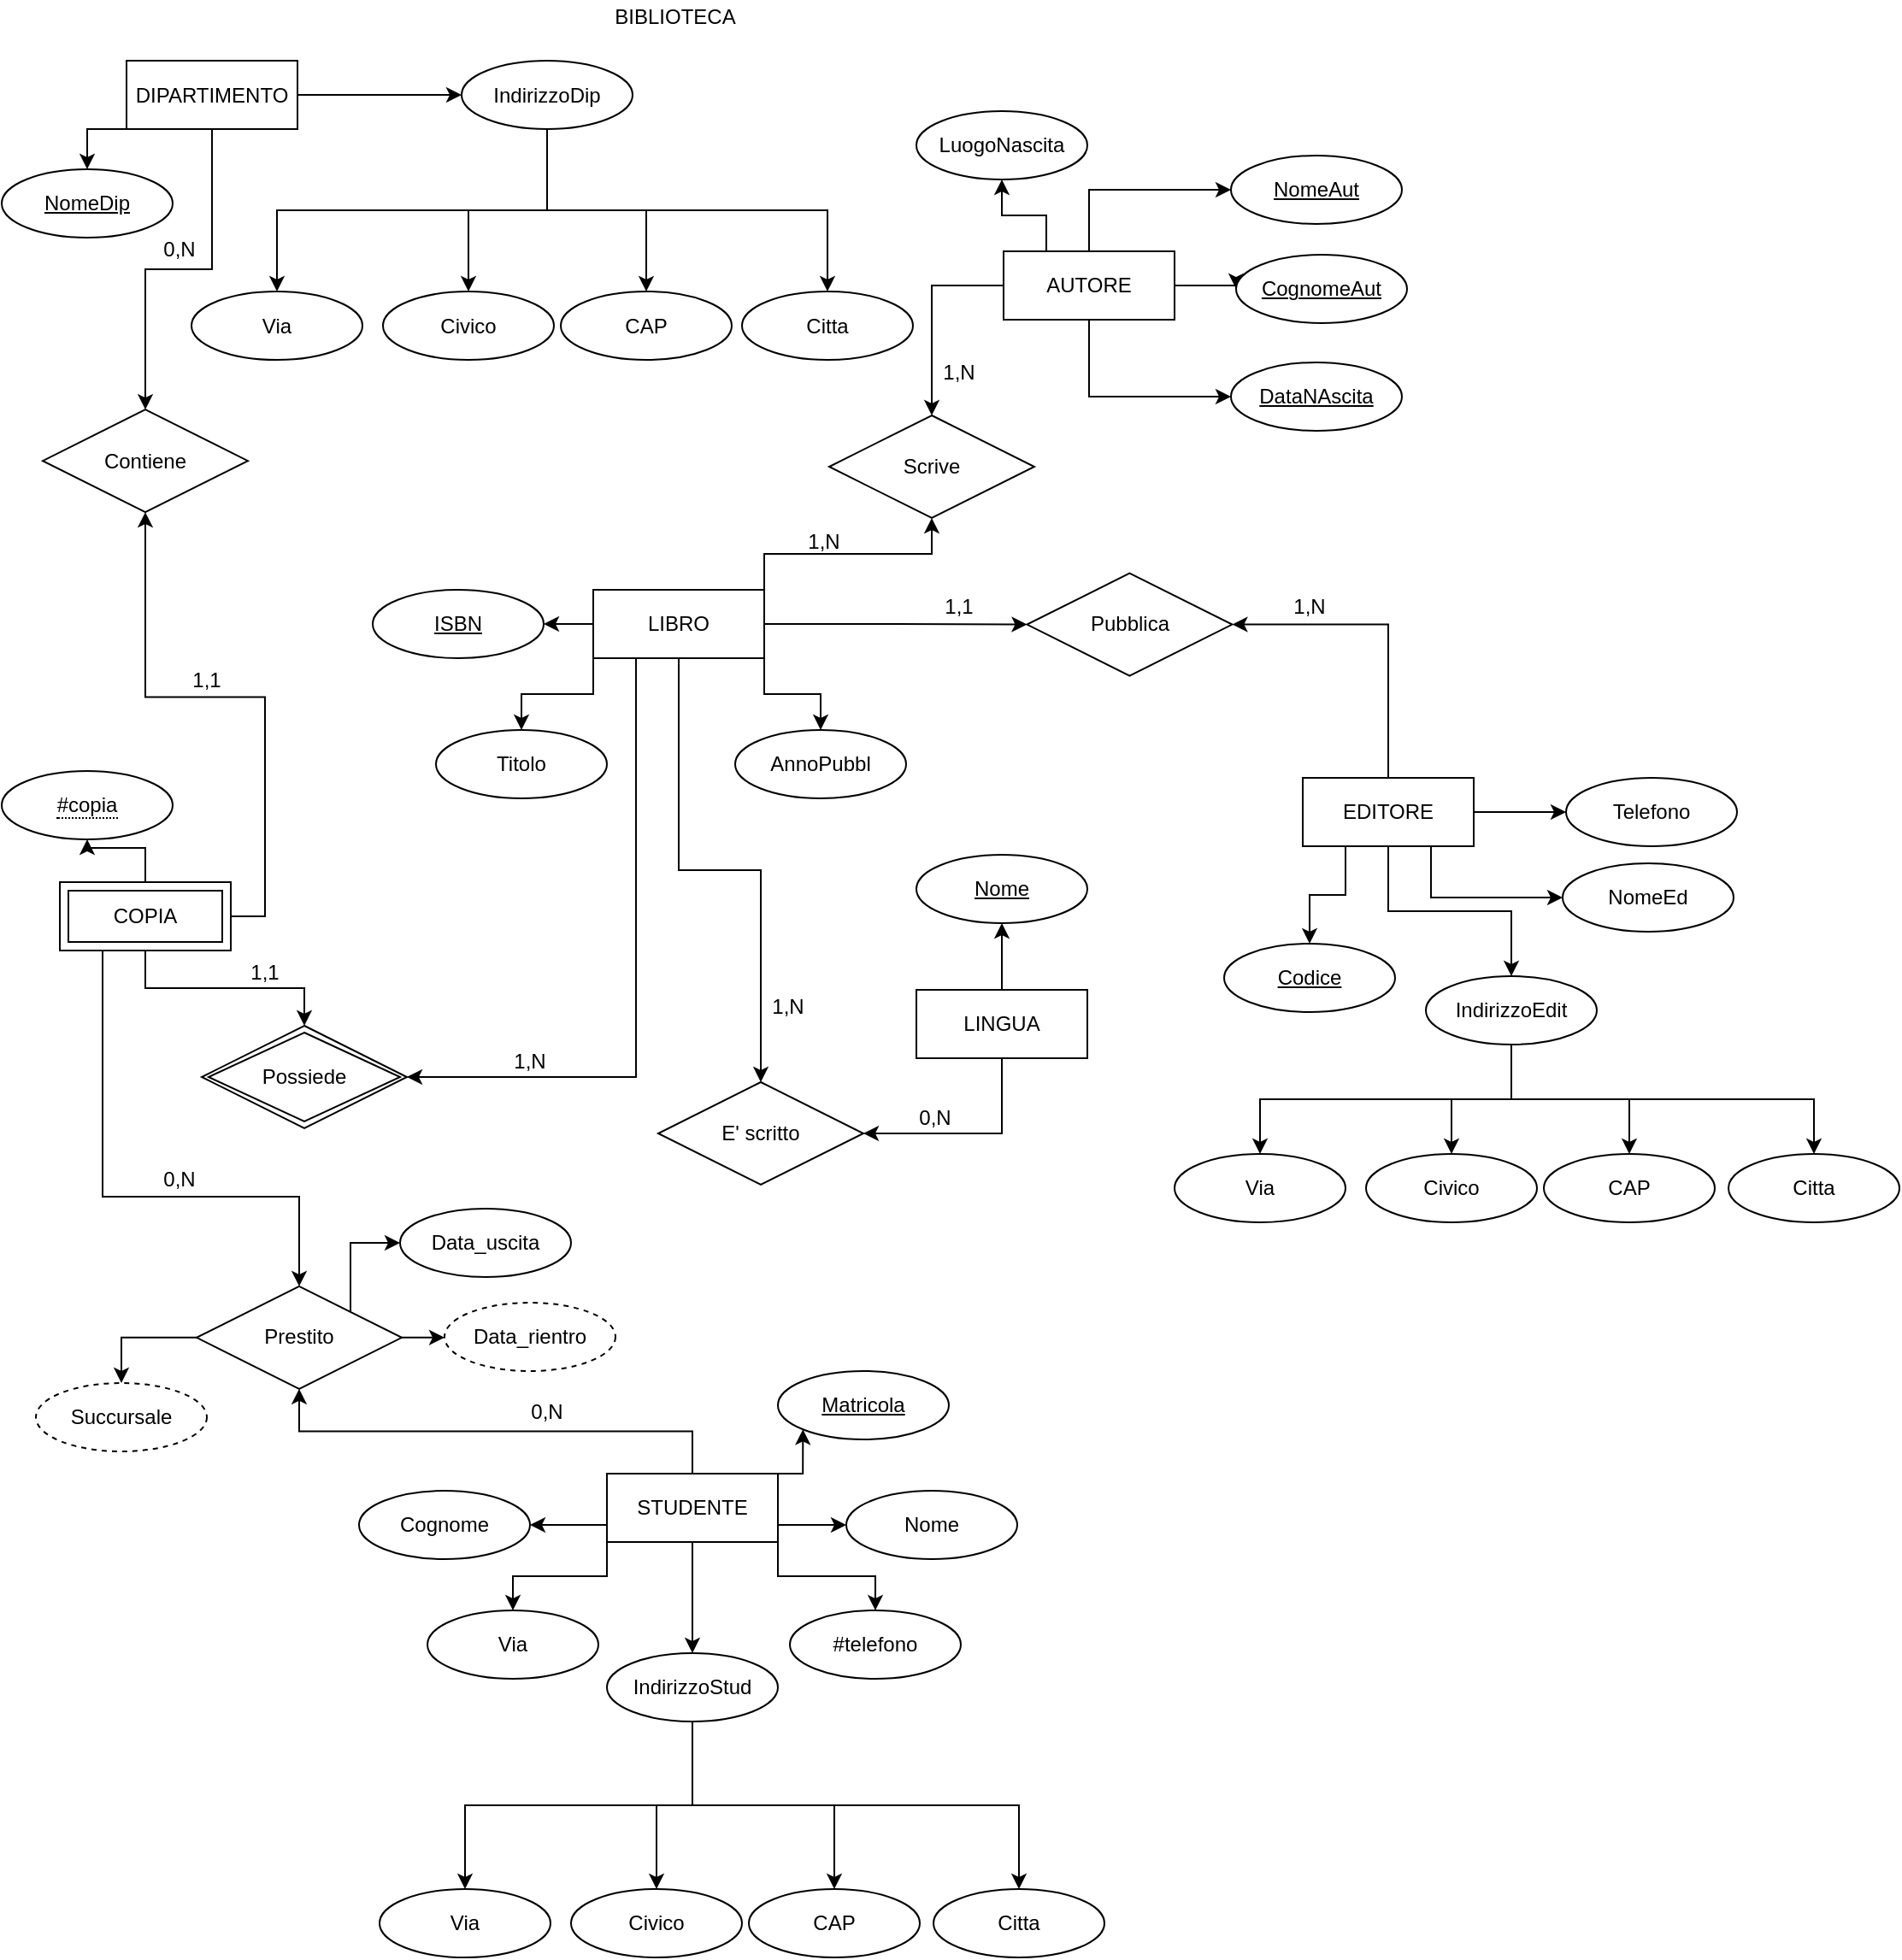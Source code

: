 <mxfile version="12.9.5" type="google"><diagram id="_hkSEpQcrj6tf6jCytnr" name="Page-1"><mxGraphModel dx="1108" dy="460" grid="0" gridSize="10" guides="1" tooltips="1" connect="1" arrows="1" fold="1" page="1" pageScale="1" pageWidth="827" pageHeight="1169" math="0" shadow="0"><root><mxCell id="0"/><mxCell id="1" parent="0"/><mxCell id="EYLl3Ns2B_sOBYtFW0oG-2" value="BIBLIOTECA" style="text;html=1;strokeColor=none;fillColor=none;align=center;verticalAlign=middle;whiteSpace=wrap;rounded=0;" parent="1" vertex="1"><mxGeometry x="374" width="40" height="20" as="geometry"/></mxCell><mxCell id="EYLl3Ns2B_sOBYtFW0oG-32" style="edgeStyle=orthogonalEdgeStyle;rounded=0;orthogonalLoop=1;jettySize=auto;html=1;exitX=0;exitY=0.5;exitDx=0;exitDy=0;" parent="1" source="EYLl3Ns2B_sOBYtFW0oG-10" target="EYLl3Ns2B_sOBYtFW0oG-31" edge="1"><mxGeometry relative="1" as="geometry"/></mxCell><mxCell id="EYLl3Ns2B_sOBYtFW0oG-43" style="edgeStyle=orthogonalEdgeStyle;rounded=0;orthogonalLoop=1;jettySize=auto;html=1;exitX=0;exitY=1;exitDx=0;exitDy=0;" parent="1" source="EYLl3Ns2B_sOBYtFW0oG-10" target="EYLl3Ns2B_sOBYtFW0oG-42" edge="1"><mxGeometry relative="1" as="geometry"/></mxCell><mxCell id="EYLl3Ns2B_sOBYtFW0oG-48" style="edgeStyle=orthogonalEdgeStyle;rounded=0;orthogonalLoop=1;jettySize=auto;html=1;exitX=1;exitY=1;exitDx=0;exitDy=0;" parent="1" source="EYLl3Ns2B_sOBYtFW0oG-10" target="EYLl3Ns2B_sOBYtFW0oG-47" edge="1"><mxGeometry relative="1" as="geometry"/></mxCell><mxCell id="_MRYsETtNkQPvjNhpTKL-48" style="edgeStyle=orthogonalEdgeStyle;rounded=0;orthogonalLoop=1;jettySize=auto;html=1;exitX=0.25;exitY=1;exitDx=0;exitDy=0;entryX=1;entryY=0.5;entryDx=0;entryDy=0;" parent="1" source="EYLl3Ns2B_sOBYtFW0oG-10" target="EYLl3Ns2B_sOBYtFW0oG-39" edge="1"><mxGeometry relative="1" as="geometry"/></mxCell><mxCell id="_MRYsETtNkQPvjNhpTKL-56" style="edgeStyle=orthogonalEdgeStyle;rounded=0;orthogonalLoop=1;jettySize=auto;html=1;exitX=1;exitY=0;exitDx=0;exitDy=0;entryX=0.5;entryY=1;entryDx=0;entryDy=0;" parent="1" source="EYLl3Ns2B_sOBYtFW0oG-10" target="_MRYsETtNkQPvjNhpTKL-54" edge="1"><mxGeometry relative="1" as="geometry"/></mxCell><mxCell id="_MRYsETtNkQPvjNhpTKL-57" style="edgeStyle=orthogonalEdgeStyle;rounded=0;orthogonalLoop=1;jettySize=auto;html=1;exitX=0.5;exitY=1;exitDx=0;exitDy=0;" parent="1" source="EYLl3Ns2B_sOBYtFW0oG-10" target="_MRYsETtNkQPvjNhpTKL-58" edge="1"><mxGeometry relative="1" as="geometry"><mxPoint x="395.429" y="603.857" as="targetPoint"/></mxGeometry></mxCell><mxCell id="_MRYsETtNkQPvjNhpTKL-60" style="edgeStyle=orthogonalEdgeStyle;rounded=0;orthogonalLoop=1;jettySize=auto;html=1;exitX=1;exitY=0.5;exitDx=0;exitDy=0;" parent="1" source="EYLl3Ns2B_sOBYtFW0oG-10" target="_MRYsETtNkQPvjNhpTKL-61" edge="1"><mxGeometry relative="1" as="geometry"><mxPoint x="659.714" y="365.286" as="targetPoint"/></mxGeometry></mxCell><mxCell id="EYLl3Ns2B_sOBYtFW0oG-10" value="LIBRO" style="whiteSpace=wrap;html=1;align=center;" parent="1" vertex="1"><mxGeometry x="346" y="345" width="100" height="40" as="geometry"/></mxCell><mxCell id="EYLl3Ns2B_sOBYtFW0oG-38" style="edgeStyle=orthogonalEdgeStyle;rounded=0;orthogonalLoop=1;jettySize=auto;html=1;exitX=0;exitY=1;exitDx=0;exitDy=0;entryX=0.5;entryY=0;entryDx=0;entryDy=0;" parent="1" source="EYLl3Ns2B_sOBYtFW0oG-11" target="EYLl3Ns2B_sOBYtFW0oG-37" edge="1"><mxGeometry relative="1" as="geometry"/></mxCell><mxCell id="_MRYsETtNkQPvjNhpTKL-49" style="edgeStyle=orthogonalEdgeStyle;rounded=0;orthogonalLoop=1;jettySize=auto;html=1;exitX=0.5;exitY=1;exitDx=0;exitDy=0;" parent="1" source="EYLl3Ns2B_sOBYtFW0oG-11" target="_MRYsETtNkQPvjNhpTKL-50" edge="1"><mxGeometry relative="1" as="geometry"><mxPoint x="84" y="269.571" as="targetPoint"/></mxGeometry></mxCell><mxCell id="_MRYsETtNkQPvjNhpTKL-53" style="edgeStyle=orthogonalEdgeStyle;rounded=0;orthogonalLoop=1;jettySize=auto;html=1;exitX=1;exitY=0.5;exitDx=0;exitDy=0;entryX=0;entryY=0.5;entryDx=0;entryDy=0;" parent="1" source="EYLl3Ns2B_sOBYtFW0oG-11" target="_MRYsETtNkQPvjNhpTKL-42" edge="1"><mxGeometry relative="1" as="geometry"/></mxCell><mxCell id="EYLl3Ns2B_sOBYtFW0oG-11" value="DIPARTIMENTO" style="whiteSpace=wrap;html=1;align=center;" parent="1" vertex="1"><mxGeometry x="73" y="35.5" width="100" height="40" as="geometry"/></mxCell><mxCell id="EYLl3Ns2B_sOBYtFW0oG-36" style="edgeStyle=orthogonalEdgeStyle;rounded=0;orthogonalLoop=1;jettySize=auto;html=1;exitX=0.25;exitY=1;exitDx=0;exitDy=0;entryX=0.5;entryY=0;entryDx=0;entryDy=0;" parent="1" source="EYLl3Ns2B_sOBYtFW0oG-12" target="EYLl3Ns2B_sOBYtFW0oG-35" edge="1"><mxGeometry relative="1" as="geometry"/></mxCell><mxCell id="EYLl3Ns2B_sOBYtFW0oG-55" style="edgeStyle=orthogonalEdgeStyle;rounded=0;orthogonalLoop=1;jettySize=auto;html=1;exitX=0.75;exitY=1;exitDx=0;exitDy=0;entryX=0;entryY=0.5;entryDx=0;entryDy=0;" parent="1" source="EYLl3Ns2B_sOBYtFW0oG-12" target="EYLl3Ns2B_sOBYtFW0oG-51" edge="1"><mxGeometry relative="1" as="geometry"><mxPoint x="872" y="535" as="targetPoint"/></mxGeometry></mxCell><mxCell id="EYLl3Ns2B_sOBYtFW0oG-57" style="edgeStyle=orthogonalEdgeStyle;rounded=0;orthogonalLoop=1;jettySize=auto;html=1;exitX=1;exitY=0.5;exitDx=0;exitDy=0;entryX=0;entryY=0.5;entryDx=0;entryDy=0;" parent="1" source="EYLl3Ns2B_sOBYtFW0oG-12" target="EYLl3Ns2B_sOBYtFW0oG-56" edge="1"><mxGeometry relative="1" as="geometry"><mxPoint x="877.0" y="478" as="targetPoint"/></mxGeometry></mxCell><mxCell id="EYLl3Ns2B_sOBYtFW0oG-58" style="edgeStyle=orthogonalEdgeStyle;rounded=0;orthogonalLoop=1;jettySize=auto;html=1;exitX=0.5;exitY=1;exitDx=0;exitDy=0;" parent="1" source="EYLl3Ns2B_sOBYtFW0oG-12" target="EYLl3Ns2B_sOBYtFW0oG-52" edge="1"><mxGeometry relative="1" as="geometry"/></mxCell><mxCell id="_MRYsETtNkQPvjNhpTKL-62" style="edgeStyle=orthogonalEdgeStyle;rounded=0;orthogonalLoop=1;jettySize=auto;html=1;exitX=0.5;exitY=0;exitDx=0;exitDy=0;entryX=1;entryY=0.5;entryDx=0;entryDy=0;" parent="1" source="EYLl3Ns2B_sOBYtFW0oG-12" target="_MRYsETtNkQPvjNhpTKL-61" edge="1"><mxGeometry relative="1" as="geometry"/></mxCell><mxCell id="EYLl3Ns2B_sOBYtFW0oG-12" value="EDITORE" style="whiteSpace=wrap;html=1;align=center;" parent="1" vertex="1"><mxGeometry x="761" y="455" width="100" height="40" as="geometry"/></mxCell><mxCell id="_MRYsETtNkQPvjNhpTKL-11" style="edgeStyle=orthogonalEdgeStyle;rounded=0;orthogonalLoop=1;jettySize=auto;html=1;exitX=0;exitY=1;exitDx=0;exitDy=0;entryX=0.5;entryY=0;entryDx=0;entryDy=0;" parent="1" source="EYLl3Ns2B_sOBYtFW0oG-13" target="_MRYsETtNkQPvjNhpTKL-9" edge="1"><mxGeometry relative="1" as="geometry"/></mxCell><mxCell id="_MRYsETtNkQPvjNhpTKL-12" style="edgeStyle=orthogonalEdgeStyle;rounded=0;orthogonalLoop=1;jettySize=auto;html=1;exitX=1;exitY=1;exitDx=0;exitDy=0;" parent="1" source="EYLl3Ns2B_sOBYtFW0oG-13" target="_MRYsETtNkQPvjNhpTKL-7" edge="1"><mxGeometry relative="1" as="geometry"/></mxCell><mxCell id="_MRYsETtNkQPvjNhpTKL-14" style="edgeStyle=orthogonalEdgeStyle;rounded=0;orthogonalLoop=1;jettySize=auto;html=1;exitX=1;exitY=0.75;exitDx=0;exitDy=0;entryX=0;entryY=0.5;entryDx=0;entryDy=0;" parent="1" source="EYLl3Ns2B_sOBYtFW0oG-13" target="_MRYsETtNkQPvjNhpTKL-13" edge="1"><mxGeometry relative="1" as="geometry"/></mxCell><mxCell id="_MRYsETtNkQPvjNhpTKL-16" style="edgeStyle=orthogonalEdgeStyle;rounded=0;orthogonalLoop=1;jettySize=auto;html=1;exitX=0;exitY=0.75;exitDx=0;exitDy=0;entryX=1;entryY=0.5;entryDx=0;entryDy=0;" parent="1" source="EYLl3Ns2B_sOBYtFW0oG-13" target="_MRYsETtNkQPvjNhpTKL-15" edge="1"><mxGeometry relative="1" as="geometry"/></mxCell><mxCell id="_MRYsETtNkQPvjNhpTKL-26" style="edgeStyle=orthogonalEdgeStyle;rounded=0;orthogonalLoop=1;jettySize=auto;html=1;exitX=1;exitY=0;exitDx=0;exitDy=0;entryX=0;entryY=1;entryDx=0;entryDy=0;" parent="1" source="EYLl3Ns2B_sOBYtFW0oG-13" target="EYLl3Ns2B_sOBYtFW0oG-33" edge="1"><mxGeometry relative="1" as="geometry"/></mxCell><mxCell id="_MRYsETtNkQPvjNhpTKL-27" style="edgeStyle=orthogonalEdgeStyle;rounded=0;orthogonalLoop=1;jettySize=auto;html=1;exitX=0.5;exitY=1;exitDx=0;exitDy=0;" parent="1" source="EYLl3Ns2B_sOBYtFW0oG-13" target="_MRYsETtNkQPvjNhpTKL-21" edge="1"><mxGeometry relative="1" as="geometry"/></mxCell><mxCell id="_MRYsETtNkQPvjNhpTKL-63" style="edgeStyle=orthogonalEdgeStyle;rounded=0;orthogonalLoop=1;jettySize=auto;html=1;exitX=0.5;exitY=0;exitDx=0;exitDy=0;" parent="1" source="EYLl3Ns2B_sOBYtFW0oG-13" target="_MRYsETtNkQPvjNhpTKL-64" edge="1"><mxGeometry relative="1" as="geometry"><mxPoint x="174" y="782.429" as="targetPoint"/></mxGeometry></mxCell><mxCell id="EYLl3Ns2B_sOBYtFW0oG-13" value="STUDENTE" style="whiteSpace=wrap;html=1;align=center;" parent="1" vertex="1"><mxGeometry x="354" y="862" width="100" height="40" as="geometry"/></mxCell><mxCell id="EYLl3Ns2B_sOBYtFW0oG-18" style="edgeStyle=orthogonalEdgeStyle;rounded=0;orthogonalLoop=1;jettySize=auto;html=1;exitX=0.5;exitY=0;exitDx=0;exitDy=0;entryX=0.5;entryY=1;entryDx=0;entryDy=0;" parent="1" source="EYLl3Ns2B_sOBYtFW0oG-16" target="EYLl3Ns2B_sOBYtFW0oG-17" edge="1"><mxGeometry relative="1" as="geometry"/></mxCell><mxCell id="EYLl3Ns2B_sOBYtFW0oG-24" style="edgeStyle=orthogonalEdgeStyle;rounded=0;orthogonalLoop=1;jettySize=auto;html=1;exitX=0.5;exitY=0;exitDx=0;exitDy=0;entryX=0.5;entryY=1;entryDx=0;entryDy=0;" parent="1" source="EYLl3Ns2B_sOBYtFW0oG-14" target="EYLl3Ns2B_sOBYtFW0oG-22" edge="1"><mxGeometry relative="1" as="geometry"/></mxCell><mxCell id="_MRYsETtNkQPvjNhpTKL-59" style="edgeStyle=orthogonalEdgeStyle;rounded=0;orthogonalLoop=1;jettySize=auto;html=1;exitX=0.5;exitY=1;exitDx=0;exitDy=0;entryX=1;entryY=0.5;entryDx=0;entryDy=0;" parent="1" source="EYLl3Ns2B_sOBYtFW0oG-14" target="_MRYsETtNkQPvjNhpTKL-58" edge="1"><mxGeometry relative="1" as="geometry"/></mxCell><mxCell id="EYLl3Ns2B_sOBYtFW0oG-14" value="LINGUA" style="whiteSpace=wrap;html=1;align=center;" parent="1" vertex="1"><mxGeometry x="535" y="579" width="100" height="40" as="geometry"/></mxCell><mxCell id="EYLl3Ns2B_sOBYtFW0oG-26" style="edgeStyle=orthogonalEdgeStyle;rounded=0;orthogonalLoop=1;jettySize=auto;html=1;exitX=0.5;exitY=0;exitDx=0;exitDy=0;entryX=0;entryY=0.5;entryDx=0;entryDy=0;" parent="1" source="EYLl3Ns2B_sOBYtFW0oG-15" target="EYLl3Ns2B_sOBYtFW0oG-25" edge="1"><mxGeometry relative="1" as="geometry"/></mxCell><mxCell id="EYLl3Ns2B_sOBYtFW0oG-28" style="edgeStyle=orthogonalEdgeStyle;rounded=0;orthogonalLoop=1;jettySize=auto;html=1;exitX=1;exitY=0.5;exitDx=0;exitDy=0;entryX=0;entryY=0.5;entryDx=0;entryDy=0;" parent="1" source="EYLl3Ns2B_sOBYtFW0oG-15" target="EYLl3Ns2B_sOBYtFW0oG-27" edge="1"><mxGeometry relative="1" as="geometry"/></mxCell><mxCell id="EYLl3Ns2B_sOBYtFW0oG-30" style="edgeStyle=orthogonalEdgeStyle;rounded=0;orthogonalLoop=1;jettySize=auto;html=1;exitX=0.5;exitY=1;exitDx=0;exitDy=0;entryX=0;entryY=0.5;entryDx=0;entryDy=0;" parent="1" source="EYLl3Ns2B_sOBYtFW0oG-15" target="EYLl3Ns2B_sOBYtFW0oG-29" edge="1"><mxGeometry relative="1" as="geometry"/></mxCell><mxCell id="EYLl3Ns2B_sOBYtFW0oG-50" style="edgeStyle=orthogonalEdgeStyle;rounded=0;orthogonalLoop=1;jettySize=auto;html=1;exitX=0.25;exitY=0;exitDx=0;exitDy=0;entryX=0.5;entryY=1;entryDx=0;entryDy=0;" parent="1" source="EYLl3Ns2B_sOBYtFW0oG-15" target="EYLl3Ns2B_sOBYtFW0oG-49" edge="1"><mxGeometry relative="1" as="geometry"/></mxCell><mxCell id="_MRYsETtNkQPvjNhpTKL-55" style="edgeStyle=orthogonalEdgeStyle;rounded=0;orthogonalLoop=1;jettySize=auto;html=1;exitX=0;exitY=0.5;exitDx=0;exitDy=0;entryX=0.5;entryY=0;entryDx=0;entryDy=0;" parent="1" source="EYLl3Ns2B_sOBYtFW0oG-15" target="_MRYsETtNkQPvjNhpTKL-54" edge="1"><mxGeometry relative="1" as="geometry"/></mxCell><mxCell id="EYLl3Ns2B_sOBYtFW0oG-15" value="AUTORE" style="whiteSpace=wrap;html=1;align=center;" parent="1" vertex="1"><mxGeometry x="586" y="147" width="100" height="40" as="geometry"/></mxCell><mxCell id="EYLl3Ns2B_sOBYtFW0oG-41" style="edgeStyle=orthogonalEdgeStyle;rounded=0;orthogonalLoop=1;jettySize=auto;html=1;exitX=0.5;exitY=1;exitDx=0;exitDy=0;entryX=0.5;entryY=0;entryDx=0;entryDy=0;" parent="1" source="EYLl3Ns2B_sOBYtFW0oG-16" target="EYLl3Ns2B_sOBYtFW0oG-39" edge="1"><mxGeometry relative="1" as="geometry"/></mxCell><mxCell id="_MRYsETtNkQPvjNhpTKL-65" style="edgeStyle=orthogonalEdgeStyle;rounded=0;orthogonalLoop=1;jettySize=auto;html=1;exitX=0.25;exitY=1;exitDx=0;exitDy=0;entryX=0.5;entryY=0;entryDx=0;entryDy=0;" parent="1" source="EYLl3Ns2B_sOBYtFW0oG-16" target="_MRYsETtNkQPvjNhpTKL-64" edge="1"><mxGeometry relative="1" as="geometry"><Array as="points"><mxPoint x="59" y="700"/><mxPoint x="174" y="700"/></Array></mxGeometry></mxCell><mxCell id="EYLl3Ns2B_sOBYtFW0oG-16" value="COPIA" style="shape=ext;margin=3;double=1;whiteSpace=wrap;html=1;align=center;" parent="1" vertex="1"><mxGeometry x="34" y="516" width="100" height="40" as="geometry"/></mxCell><mxCell id="_MRYsETtNkQPvjNhpTKL-51" style="edgeStyle=orthogonalEdgeStyle;rounded=0;orthogonalLoop=1;jettySize=auto;html=1;exitX=1;exitY=0.5;exitDx=0;exitDy=0;entryX=0.5;entryY=1;entryDx=0;entryDy=0;" parent="1" source="EYLl3Ns2B_sOBYtFW0oG-16" target="_MRYsETtNkQPvjNhpTKL-50" edge="1"><mxGeometry relative="1" as="geometry"/></mxCell><mxCell id="EYLl3Ns2B_sOBYtFW0oG-17" value="&lt;span style=&quot;border-bottom: 1px dotted&quot;&gt;#copia&lt;/span&gt;" style="ellipse;whiteSpace=wrap;html=1;align=center;" parent="1" vertex="1"><mxGeometry y="451" width="100" height="40" as="geometry"/></mxCell><mxCell id="EYLl3Ns2B_sOBYtFW0oG-22" value="Nome" style="ellipse;whiteSpace=wrap;html=1;align=center;fontStyle=4;" parent="1" vertex="1"><mxGeometry x="535" y="500" width="100" height="40" as="geometry"/></mxCell><mxCell id="EYLl3Ns2B_sOBYtFW0oG-25" value="NomeAut" style="ellipse;whiteSpace=wrap;html=1;align=center;fontStyle=4;" parent="1" vertex="1"><mxGeometry x="719" y="91" width="100" height="40" as="geometry"/></mxCell><mxCell id="EYLl3Ns2B_sOBYtFW0oG-27" value="CognomeAut" style="ellipse;whiteSpace=wrap;html=1;align=center;fontStyle=4;" parent="1" vertex="1"><mxGeometry x="722" y="149" width="100" height="40" as="geometry"/></mxCell><mxCell id="EYLl3Ns2B_sOBYtFW0oG-29" value="DataNAscita" style="ellipse;whiteSpace=wrap;html=1;align=center;fontStyle=4;" parent="1" vertex="1"><mxGeometry x="719" y="212" width="100" height="40" as="geometry"/></mxCell><mxCell id="EYLl3Ns2B_sOBYtFW0oG-31" value="ISBN" style="ellipse;whiteSpace=wrap;html=1;align=center;fontStyle=4;" parent="1" vertex="1"><mxGeometry x="217" y="345" width="100" height="40" as="geometry"/></mxCell><mxCell id="EYLl3Ns2B_sOBYtFW0oG-33" value="Matricola" style="ellipse;whiteSpace=wrap;html=1;align=center;fontStyle=4;" parent="1" vertex="1"><mxGeometry x="454" y="802" width="100" height="40" as="geometry"/></mxCell><mxCell id="EYLl3Ns2B_sOBYtFW0oG-35" value="Codice" style="ellipse;whiteSpace=wrap;html=1;align=center;fontStyle=4;" parent="1" vertex="1"><mxGeometry x="715" y="552" width="100" height="40" as="geometry"/></mxCell><mxCell id="EYLl3Ns2B_sOBYtFW0oG-37" value="NomeDip" style="ellipse;whiteSpace=wrap;html=1;align=center;fontStyle=4;" parent="1" vertex="1"><mxGeometry y="99" width="100" height="40" as="geometry"/></mxCell><mxCell id="EYLl3Ns2B_sOBYtFW0oG-39" value="Possiede" style="shape=rhombus;double=1;perimeter=rhombusPerimeter;whiteSpace=wrap;html=1;align=center;" parent="1" vertex="1"><mxGeometry x="117" y="600" width="120" height="60" as="geometry"/></mxCell><mxCell id="EYLl3Ns2B_sOBYtFW0oG-42" value="Titolo" style="ellipse;whiteSpace=wrap;html=1;align=center;" parent="1" vertex="1"><mxGeometry x="254" y="427" width="100" height="40" as="geometry"/></mxCell><mxCell id="EYLl3Ns2B_sOBYtFW0oG-47" value="AnnoPubbl" style="ellipse;whiteSpace=wrap;html=1;align=center;" parent="1" vertex="1"><mxGeometry x="429" y="427" width="100" height="40" as="geometry"/></mxCell><mxCell id="EYLl3Ns2B_sOBYtFW0oG-49" value="LuogoNascita" style="ellipse;whiteSpace=wrap;html=1;align=center;" parent="1" vertex="1"><mxGeometry x="535" y="65" width="100" height="40" as="geometry"/></mxCell><mxCell id="EYLl3Ns2B_sOBYtFW0oG-51" value="NomeEd" style="ellipse;whiteSpace=wrap;html=1;align=center;" parent="1" vertex="1"><mxGeometry x="913" y="505" width="100" height="40" as="geometry"/></mxCell><mxCell id="_MRYsETtNkQPvjNhpTKL-3" style="edgeStyle=orthogonalEdgeStyle;rounded=0;orthogonalLoop=1;jettySize=auto;html=1;exitX=0.5;exitY=1;exitDx=0;exitDy=0;entryX=0.5;entryY=0;entryDx=0;entryDy=0;" parent="1" source="EYLl3Ns2B_sOBYtFW0oG-52" target="EYLl3Ns2B_sOBYtFW0oG-59" edge="1"><mxGeometry relative="1" as="geometry"/></mxCell><mxCell id="_MRYsETtNkQPvjNhpTKL-4" style="edgeStyle=orthogonalEdgeStyle;rounded=0;orthogonalLoop=1;jettySize=auto;html=1;exitX=0.5;exitY=1;exitDx=0;exitDy=0;entryX=0.5;entryY=0;entryDx=0;entryDy=0;" parent="1" source="EYLl3Ns2B_sOBYtFW0oG-52" target="EYLl3Ns2B_sOBYtFW0oG-60" edge="1"><mxGeometry relative="1" as="geometry"/></mxCell><mxCell id="_MRYsETtNkQPvjNhpTKL-5" style="edgeStyle=orthogonalEdgeStyle;rounded=0;orthogonalLoop=1;jettySize=auto;html=1;exitX=0.5;exitY=1;exitDx=0;exitDy=0;entryX=0.5;entryY=0;entryDx=0;entryDy=0;" parent="1" source="EYLl3Ns2B_sOBYtFW0oG-52" target="_MRYsETtNkQPvjNhpTKL-1" edge="1"><mxGeometry relative="1" as="geometry"/></mxCell><mxCell id="_MRYsETtNkQPvjNhpTKL-6" style="edgeStyle=orthogonalEdgeStyle;rounded=0;orthogonalLoop=1;jettySize=auto;html=1;exitX=0.5;exitY=1;exitDx=0;exitDy=0;" parent="1" source="EYLl3Ns2B_sOBYtFW0oG-52" target="_MRYsETtNkQPvjNhpTKL-2" edge="1"><mxGeometry relative="1" as="geometry"/></mxCell><mxCell id="EYLl3Ns2B_sOBYtFW0oG-52" value="IndirizzoEdit" style="ellipse;whiteSpace=wrap;html=1;align=center;" parent="1" vertex="1"><mxGeometry x="833" y="571" width="100" height="40" as="geometry"/></mxCell><mxCell id="EYLl3Ns2B_sOBYtFW0oG-56" value="Telefono" style="ellipse;whiteSpace=wrap;html=1;align=center;" parent="1" vertex="1"><mxGeometry x="915" y="455" width="100" height="40" as="geometry"/></mxCell><mxCell id="EYLl3Ns2B_sOBYtFW0oG-59" value="Via" style="ellipse;whiteSpace=wrap;html=1;align=center;" parent="1" vertex="1"><mxGeometry x="686" y="675" width="100" height="40" as="geometry"/></mxCell><mxCell id="EYLl3Ns2B_sOBYtFW0oG-60" value="Civico" style="ellipse;whiteSpace=wrap;html=1;align=center;" parent="1" vertex="1"><mxGeometry x="798" y="675" width="100" height="40" as="geometry"/></mxCell><mxCell id="_MRYsETtNkQPvjNhpTKL-1" value="CAP" style="ellipse;whiteSpace=wrap;html=1;align=center;" parent="1" vertex="1"><mxGeometry x="902" y="675" width="100" height="40" as="geometry"/></mxCell><mxCell id="_MRYsETtNkQPvjNhpTKL-2" value="Citta" style="ellipse;whiteSpace=wrap;html=1;align=center;" parent="1" vertex="1"><mxGeometry x="1010" y="675" width="100" height="40" as="geometry"/></mxCell><mxCell id="_MRYsETtNkQPvjNhpTKL-7" value="#telefono" style="ellipse;whiteSpace=wrap;html=1;align=center;" parent="1" vertex="1"><mxGeometry x="461" y="942" width="100" height="40" as="geometry"/></mxCell><mxCell id="_MRYsETtNkQPvjNhpTKL-9" value="Via" style="ellipse;whiteSpace=wrap;html=1;align=center;" parent="1" vertex="1"><mxGeometry x="249" y="942" width="100" height="40" as="geometry"/></mxCell><mxCell id="_MRYsETtNkQPvjNhpTKL-13" value="Nome" style="ellipse;whiteSpace=wrap;html=1;align=center;" parent="1" vertex="1"><mxGeometry x="494" y="872" width="100" height="40" as="geometry"/></mxCell><mxCell id="_MRYsETtNkQPvjNhpTKL-15" value="Cognome" style="ellipse;whiteSpace=wrap;html=1;align=center;" parent="1" vertex="1"><mxGeometry x="209" y="872" width="100" height="40" as="geometry"/></mxCell><mxCell id="_MRYsETtNkQPvjNhpTKL-17" style="edgeStyle=orthogonalEdgeStyle;rounded=0;orthogonalLoop=1;jettySize=auto;html=1;exitX=0.5;exitY=1;exitDx=0;exitDy=0;entryX=0.5;entryY=0;entryDx=0;entryDy=0;" parent="1" source="_MRYsETtNkQPvjNhpTKL-21" target="_MRYsETtNkQPvjNhpTKL-22" edge="1"><mxGeometry relative="1" as="geometry"/></mxCell><mxCell id="_MRYsETtNkQPvjNhpTKL-18" style="edgeStyle=orthogonalEdgeStyle;rounded=0;orthogonalLoop=1;jettySize=auto;html=1;exitX=0.5;exitY=1;exitDx=0;exitDy=0;entryX=0.5;entryY=0;entryDx=0;entryDy=0;" parent="1" source="_MRYsETtNkQPvjNhpTKL-21" target="_MRYsETtNkQPvjNhpTKL-23" edge="1"><mxGeometry relative="1" as="geometry"/></mxCell><mxCell id="_MRYsETtNkQPvjNhpTKL-19" style="edgeStyle=orthogonalEdgeStyle;rounded=0;orthogonalLoop=1;jettySize=auto;html=1;exitX=0.5;exitY=1;exitDx=0;exitDy=0;entryX=0.5;entryY=0;entryDx=0;entryDy=0;" parent="1" source="_MRYsETtNkQPvjNhpTKL-21" target="_MRYsETtNkQPvjNhpTKL-24" edge="1"><mxGeometry relative="1" as="geometry"/></mxCell><mxCell id="_MRYsETtNkQPvjNhpTKL-20" style="edgeStyle=orthogonalEdgeStyle;rounded=0;orthogonalLoop=1;jettySize=auto;html=1;exitX=0.5;exitY=1;exitDx=0;exitDy=0;" parent="1" source="_MRYsETtNkQPvjNhpTKL-21" target="_MRYsETtNkQPvjNhpTKL-25" edge="1"><mxGeometry relative="1" as="geometry"/></mxCell><mxCell id="_MRYsETtNkQPvjNhpTKL-21" value="IndirizzoStud" style="ellipse;whiteSpace=wrap;html=1;align=center;" parent="1" vertex="1"><mxGeometry x="354" y="967" width="100" height="40" as="geometry"/></mxCell><mxCell id="_MRYsETtNkQPvjNhpTKL-22" value="Via" style="ellipse;whiteSpace=wrap;html=1;align=center;" parent="1" vertex="1"><mxGeometry x="221" y="1105" width="100" height="40" as="geometry"/></mxCell><mxCell id="_MRYsETtNkQPvjNhpTKL-23" value="Civico" style="ellipse;whiteSpace=wrap;html=1;align=center;" parent="1" vertex="1"><mxGeometry x="333" y="1105" width="100" height="40" as="geometry"/></mxCell><mxCell id="_MRYsETtNkQPvjNhpTKL-24" value="CAP" style="ellipse;whiteSpace=wrap;html=1;align=center;" parent="1" vertex="1"><mxGeometry x="437" y="1105" width="100" height="40" as="geometry"/></mxCell><mxCell id="_MRYsETtNkQPvjNhpTKL-25" value="Citta" style="ellipse;whiteSpace=wrap;html=1;align=center;" parent="1" vertex="1"><mxGeometry x="545" y="1105" width="100" height="40" as="geometry"/></mxCell><mxCell id="_MRYsETtNkQPvjNhpTKL-38" style="edgeStyle=orthogonalEdgeStyle;rounded=0;orthogonalLoop=1;jettySize=auto;html=1;exitX=0.5;exitY=1;exitDx=0;exitDy=0;entryX=0.5;entryY=0;entryDx=0;entryDy=0;" parent="1" source="_MRYsETtNkQPvjNhpTKL-42" target="_MRYsETtNkQPvjNhpTKL-43" edge="1"><mxGeometry relative="1" as="geometry"/></mxCell><mxCell id="_MRYsETtNkQPvjNhpTKL-39" style="edgeStyle=orthogonalEdgeStyle;rounded=0;orthogonalLoop=1;jettySize=auto;html=1;exitX=0.5;exitY=1;exitDx=0;exitDy=0;entryX=0.5;entryY=0;entryDx=0;entryDy=0;" parent="1" source="_MRYsETtNkQPvjNhpTKL-42" target="_MRYsETtNkQPvjNhpTKL-44" edge="1"><mxGeometry relative="1" as="geometry"/></mxCell><mxCell id="_MRYsETtNkQPvjNhpTKL-40" style="edgeStyle=orthogonalEdgeStyle;rounded=0;orthogonalLoop=1;jettySize=auto;html=1;exitX=0.5;exitY=1;exitDx=0;exitDy=0;entryX=0.5;entryY=0;entryDx=0;entryDy=0;" parent="1" source="_MRYsETtNkQPvjNhpTKL-42" target="_MRYsETtNkQPvjNhpTKL-45" edge="1"><mxGeometry relative="1" as="geometry"/></mxCell><mxCell id="_MRYsETtNkQPvjNhpTKL-41" style="edgeStyle=orthogonalEdgeStyle;rounded=0;orthogonalLoop=1;jettySize=auto;html=1;exitX=0.5;exitY=1;exitDx=0;exitDy=0;" parent="1" source="_MRYsETtNkQPvjNhpTKL-42" target="_MRYsETtNkQPvjNhpTKL-46" edge="1"><mxGeometry relative="1" as="geometry"/></mxCell><mxCell id="_MRYsETtNkQPvjNhpTKL-42" value="IndirizzoDip" style="ellipse;whiteSpace=wrap;html=1;align=center;" parent="1" vertex="1"><mxGeometry x="269" y="35.5" width="100" height="40" as="geometry"/></mxCell><mxCell id="_MRYsETtNkQPvjNhpTKL-43" value="Via" style="ellipse;whiteSpace=wrap;html=1;align=center;" parent="1" vertex="1"><mxGeometry x="111" y="170.5" width="100" height="40" as="geometry"/></mxCell><mxCell id="_MRYsETtNkQPvjNhpTKL-44" value="Civico" style="ellipse;whiteSpace=wrap;html=1;align=center;" parent="1" vertex="1"><mxGeometry x="223" y="170.5" width="100" height="40" as="geometry"/></mxCell><mxCell id="_MRYsETtNkQPvjNhpTKL-45" value="CAP" style="ellipse;whiteSpace=wrap;html=1;align=center;" parent="1" vertex="1"><mxGeometry x="327" y="170.5" width="100" height="40" as="geometry"/></mxCell><mxCell id="_MRYsETtNkQPvjNhpTKL-46" value="Citta" style="ellipse;whiteSpace=wrap;html=1;align=center;" parent="1" vertex="1"><mxGeometry x="433" y="170.5" width="100" height="40" as="geometry"/></mxCell><mxCell id="_MRYsETtNkQPvjNhpTKL-50" value="Contiene" style="shape=rhombus;perimeter=rhombusPerimeter;whiteSpace=wrap;html=1;align=center;" parent="1" vertex="1"><mxGeometry x="24" y="239.571" width="120" height="60" as="geometry"/></mxCell><mxCell id="_MRYsETtNkQPvjNhpTKL-54" value="Scrive" style="shape=rhombus;perimeter=rhombusPerimeter;whiteSpace=wrap;html=1;align=center;" parent="1" vertex="1"><mxGeometry x="484" y="243" width="120" height="60" as="geometry"/></mxCell><mxCell id="_MRYsETtNkQPvjNhpTKL-58" value="E' scritto" style="shape=rhombus;perimeter=rhombusPerimeter;whiteSpace=wrap;html=1;align=center;" parent="1" vertex="1"><mxGeometry x="383.999" y="632.997" width="120" height="60" as="geometry"/></mxCell><mxCell id="_MRYsETtNkQPvjNhpTKL-61" value="Pubblica" style="shape=rhombus;perimeter=rhombusPerimeter;whiteSpace=wrap;html=1;align=center;" parent="1" vertex="1"><mxGeometry x="599.714" y="335.286" width="120" height="60" as="geometry"/></mxCell><mxCell id="_MRYsETtNkQPvjNhpTKL-82" style="edgeStyle=orthogonalEdgeStyle;rounded=0;orthogonalLoop=1;jettySize=auto;html=1;exitX=1;exitY=0;exitDx=0;exitDy=0;entryX=0;entryY=0.5;entryDx=0;entryDy=0;" parent="1" source="_MRYsETtNkQPvjNhpTKL-64" target="_MRYsETtNkQPvjNhpTKL-81" edge="1"><mxGeometry relative="1" as="geometry"/></mxCell><mxCell id="_MRYsETtNkQPvjNhpTKL-84" style="edgeStyle=orthogonalEdgeStyle;rounded=0;orthogonalLoop=1;jettySize=auto;html=1;exitX=1;exitY=0.5;exitDx=0;exitDy=0;entryX=0;entryY=0.5;entryDx=0;entryDy=0;" parent="1" source="_MRYsETtNkQPvjNhpTKL-64" target="_MRYsETtNkQPvjNhpTKL-83" edge="1"><mxGeometry relative="1" as="geometry"/></mxCell><mxCell id="_MRYsETtNkQPvjNhpTKL-88" style="edgeStyle=orthogonalEdgeStyle;rounded=0;orthogonalLoop=1;jettySize=auto;html=1;exitX=0;exitY=0.5;exitDx=0;exitDy=0;entryX=0.5;entryY=0;entryDx=0;entryDy=0;" parent="1" source="_MRYsETtNkQPvjNhpTKL-64" target="_MRYsETtNkQPvjNhpTKL-87" edge="1"><mxGeometry relative="1" as="geometry"/></mxCell><mxCell id="_MRYsETtNkQPvjNhpTKL-64" value="Prestito" style="shape=rhombus;perimeter=rhombusPerimeter;whiteSpace=wrap;html=1;align=center;" parent="1" vertex="1"><mxGeometry x="114" y="752.429" width="120" height="60" as="geometry"/></mxCell><mxCell id="_MRYsETtNkQPvjNhpTKL-66" value="0,N" style="text;html=1;strokeColor=none;fillColor=none;align=center;verticalAlign=middle;whiteSpace=wrap;rounded=0;" parent="1" vertex="1"><mxGeometry x="299" y="816.0" width="40" height="20" as="geometry"/></mxCell><mxCell id="_MRYsETtNkQPvjNhpTKL-67" value="0,N" style="text;html=1;strokeColor=none;fillColor=none;align=center;verticalAlign=middle;whiteSpace=wrap;rounded=0;" parent="1" vertex="1"><mxGeometry x="84" y="680" width="40" height="20" as="geometry"/></mxCell><mxCell id="_MRYsETtNkQPvjNhpTKL-70" value="1,1" style="text;html=1;strokeColor=none;fillColor=none;align=center;verticalAlign=middle;whiteSpace=wrap;rounded=0;" parent="1" vertex="1"><mxGeometry x="134" y="559" width="40" height="20" as="geometry"/></mxCell><mxCell id="_MRYsETtNkQPvjNhpTKL-71" value="1,N" style="text;html=1;strokeColor=none;fillColor=none;align=center;verticalAlign=middle;whiteSpace=wrap;rounded=0;" parent="1" vertex="1"><mxGeometry x="289" y="611" width="40" height="20" as="geometry"/></mxCell><mxCell id="_MRYsETtNkQPvjNhpTKL-72" value="0,N" style="text;html=1;strokeColor=none;fillColor=none;align=center;verticalAlign=middle;whiteSpace=wrap;rounded=0;" parent="1" vertex="1"><mxGeometry x="526" y="644" width="40" height="20" as="geometry"/></mxCell><mxCell id="_MRYsETtNkQPvjNhpTKL-73" value="1,N" style="text;html=1;strokeColor=none;fillColor=none;align=center;verticalAlign=middle;whiteSpace=wrap;rounded=0;" parent="1" vertex="1"><mxGeometry x="440" y="579" width="40" height="20" as="geometry"/></mxCell><mxCell id="_MRYsETtNkQPvjNhpTKL-75" value="1,N" style="text;html=1;strokeColor=none;fillColor=none;align=center;verticalAlign=middle;whiteSpace=wrap;rounded=0;" parent="1" vertex="1"><mxGeometry x="745" y="345" width="40" height="20" as="geometry"/></mxCell><mxCell id="_MRYsETtNkQPvjNhpTKL-76" value="1,1" style="text;html=1;strokeColor=none;fillColor=none;align=center;verticalAlign=middle;whiteSpace=wrap;rounded=0;" parent="1" vertex="1"><mxGeometry x="540" y="345" width="40" height="20" as="geometry"/></mxCell><mxCell id="_MRYsETtNkQPvjNhpTKL-77" value="1,N" style="text;html=1;strokeColor=none;fillColor=none;align=center;verticalAlign=middle;whiteSpace=wrap;rounded=0;" parent="1" vertex="1"><mxGeometry x="461" y="307" width="40" height="20" as="geometry"/></mxCell><mxCell id="_MRYsETtNkQPvjNhpTKL-78" value="1,N" style="text;html=1;strokeColor=none;fillColor=none;align=center;verticalAlign=middle;whiteSpace=wrap;rounded=0;" parent="1" vertex="1"><mxGeometry x="540" y="208" width="40" height="20" as="geometry"/></mxCell><mxCell id="_MRYsETtNkQPvjNhpTKL-79" value="1,1" style="text;html=1;strokeColor=none;fillColor=none;align=center;verticalAlign=middle;whiteSpace=wrap;rounded=0;" parent="1" vertex="1"><mxGeometry x="100" y="388" width="40" height="20" as="geometry"/></mxCell><mxCell id="_MRYsETtNkQPvjNhpTKL-80" value="0,N" style="text;html=1;strokeColor=none;fillColor=none;align=center;verticalAlign=middle;whiteSpace=wrap;rounded=0;" parent="1" vertex="1"><mxGeometry x="84" y="136" width="40" height="20" as="geometry"/></mxCell><mxCell id="_MRYsETtNkQPvjNhpTKL-81" value="Data_uscita" style="ellipse;whiteSpace=wrap;html=1;align=center;" parent="1" vertex="1"><mxGeometry x="233" y="707" width="100" height="40" as="geometry"/></mxCell><mxCell id="_MRYsETtNkQPvjNhpTKL-83" value="Data_rientro" style="ellipse;whiteSpace=wrap;html=1;align=center;dashed=1;" parent="1" vertex="1"><mxGeometry x="259" y="762" width="100" height="40" as="geometry"/></mxCell><mxCell id="_MRYsETtNkQPvjNhpTKL-87" value="Succursale" style="ellipse;whiteSpace=wrap;html=1;align=center;dashed=1;" parent="1" vertex="1"><mxGeometry x="20" y="809" width="100" height="40" as="geometry"/></mxCell></root></mxGraphModel></diagram></mxfile>